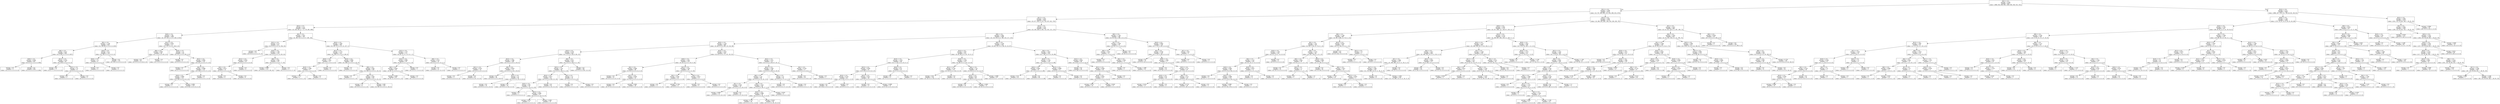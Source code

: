 digraph Tree {
node [shape=box] ;
0 [label="X[2] <= 0.5\nentropy = 3.169\nsamples = 8613\nvalue = [988, 934, 959, 992, 1000, 895, 943, 951, 951]"] ;
1 [label="X[11] <= 0.5\nentropy = 2.938\nsamples = 6145\nvalue = [0, 767, 843, 881, 251, 855, 863, 815, 870]"] ;
0 -> 1 [labeldistance=2.5, labelangle=45, headlabel="True"] ;
2 [label="X[17] <= 0.5\nentropy = 2.632\nsamples = 3425\nvalue = [0, 477, 342, 0, 113, 753, 337, 612, 791]"] ;
1 -> 2 ;
3 [label="X[23] <= 0.5\nentropy = 2.15\nsamples = 1830\nvalue = [0, 328, 162, 0, 7, 0, 176, 491, 666]"] ;
2 -> 3 ;
4 [label="X[20] <= 0.5\nentropy = 1.66\nsamples = 1046\nvalue = [0, 137, 147, 0, 3, 0, 149, 0, 610]"] ;
3 -> 4 ;
5 [label="X[5] <= 0.5\nentropy = 1.108\nsamples = 829\nvalue = [0, 136, 80, 0, 3, 0, 0, 0, 610]"] ;
4 -> 5 ;
6 [label="X[8] <= 0.5\nentropy = 0.557\nsamples = 690\nvalue = [0, 0, 80, 0, 3, 0, 0, 0, 607]"] ;
5 -> 6 ;
7 [label="X[26] <= 0.5\nentropy = 0.045\nsamples = 607\nvalue = [0, 0, 0, 0, 3, 0, 0, 0, 604]"] ;
6 -> 7 ;
8 [label="entropy = 0.0\nsamples = 3\nvalue = [0, 0, 0, 0, 3, 0, 0, 0, 0]"] ;
7 -> 8 ;
9 [label="entropy = 0.0\nsamples = 604\nvalue = [0, 0, 0, 0, 0, 0, 0, 0, 604]"] ;
7 -> 9 ;
10 [label="X[12] <= 0.5\nentropy = 0.224\nsamples = 83\nvalue = [0, 0, 80, 0, 0, 0, 0, 0, 3]"] ;
6 -> 10 ;
11 [label="entropy = 0.0\nsamples = 77\nvalue = [0, 0, 77, 0, 0, 0, 0, 0, 0]"] ;
10 -> 11 ;
12 [label="X[21] <= 0.5\nentropy = 1.0\nsamples = 6\nvalue = [0, 0, 3, 0, 0, 0, 0, 0, 3]"] ;
10 -> 12 ;
13 [label="entropy = 0.0\nsamples = 3\nvalue = [0, 0, 0, 0, 0, 0, 0, 0, 3]"] ;
12 -> 13 ;
14 [label="entropy = 0.0\nsamples = 3\nvalue = [0, 0, 3, 0, 0, 0, 0, 0, 0]"] ;
12 -> 14 ;
15 [label="X[18] <= 0.5\nentropy = 0.15\nsamples = 139\nvalue = [0, 136, 0, 0, 0, 0, 0, 0, 3]"] ;
5 -> 15 ;
16 [label="X[26] <= 0.5\nentropy = 1.0\nsamples = 6\nvalue = [0, 3, 0, 0, 0, 0, 0, 0, 3]"] ;
15 -> 16 ;
17 [label="entropy = 0.0\nsamples = 3\nvalue = [0, 3, 0, 0, 0, 0, 0, 0, 0]"] ;
16 -> 17 ;
18 [label="entropy = 0.0\nsamples = 3\nvalue = [0, 0, 0, 0, 0, 0, 0, 0, 3]"] ;
16 -> 18 ;
19 [label="entropy = 0.0\nsamples = 133\nvalue = [0, 133, 0, 0, 0, 0, 0, 0, 0]"] ;
15 -> 19 ;
20 [label="X[12] <= 0.5\nentropy = 0.932\nsamples = 217\nvalue = [0, 1, 67, 0, 0, 0, 149, 0, 0]"] ;
4 -> 20 ;
21 [label="X[8] <= 0.5\nentropy = 0.093\nsamples = 84\nvalue = [0, 1, 0, 0, 0, 0, 83, 0, 0]"] ;
20 -> 21 ;
22 [label="entropy = 0.0\nsamples = 83\nvalue = [0, 0, 0, 0, 0, 0, 83, 0, 0]"] ;
21 -> 22 ;
23 [label="entropy = 0.0\nsamples = 1\nvalue = [0, 1, 0, 0, 0, 0, 0, 0, 0]"] ;
21 -> 23 ;
24 [label="X[16] <= 0.5\nentropy = 1.0\nsamples = 133\nvalue = [0, 0, 67, 0, 0, 0, 66, 0, 0]"] ;
20 -> 24 ;
25 [label="entropy = 0.0\nsamples = 9\nvalue = [0, 0, 0, 0, 0, 0, 9, 0, 0]"] ;
24 -> 25 ;
26 [label="X[22] <= 0.5\nentropy = 0.995\nsamples = 124\nvalue = [0, 0, 67, 0, 0, 0, 57, 0, 0]"] ;
24 -> 26 ;
27 [label="entropy = 0.0\nsamples = 1\nvalue = [0, 0, 1, 0, 0, 0, 0, 0, 0]"] ;
26 -> 27 ;
28 [label="X[4] <= 0.5\nentropy = 0.996\nsamples = 123\nvalue = [0, 0, 66, 0, 0, 0, 57, 0, 0]"] ;
26 -> 28 ;
29 [label="X[26] <= 0.5\nentropy = 0.994\nsamples = 121\nvalue = [0, 0, 66, 0, 0, 0, 55, 0, 0]"] ;
28 -> 29 ;
30 [label="entropy = 0.0\nsamples = 1\nvalue = [0, 0, 1, 0, 0, 0, 0, 0, 0]"] ;
29 -> 30 ;
31 [label="entropy = 0.995\nsamples = 120\nvalue = [0, 0, 65, 0, 0, 0, 55, 0, 0]"] ;
29 -> 31 ;
32 [label="entropy = 0.0\nsamples = 2\nvalue = [0, 0, 0, 0, 0, 0, 2, 0, 0]"] ;
28 -> 32 ;
33 [label="X[5] <= 0.5\nentropy = 1.507\nsamples = 784\nvalue = [0, 191, 15, 0, 4, 0, 27, 491, 56]"] ;
3 -> 33 ;
34 [label="X[12] <= 0.5\nentropy = 0.74\nsamples = 421\nvalue = [0, 0, 0, 0, 0, 0, 12, 354, 55]"] ;
33 -> 34 ;
35 [label="entropy = 0.0\nsamples = 271\nvalue = [0, 0, 0, 0, 0, 0, 0, 271, 0]"] ;
34 -> 35 ;
36 [label="X[19] <= 0.5\nentropy = 1.295\nsamples = 150\nvalue = [0, 0, 0, 0, 0, 0, 12, 83, 55]"] ;
34 -> 36 ;
37 [label="X[15] <= 0.5\nentropy = 0.918\nsamples = 18\nvalue = [0, 0, 0, 0, 0, 0, 12, 6, 0]"] ;
36 -> 37 ;
38 [label="X[3] <= 0.5\nentropy = 0.971\nsamples = 10\nvalue = [0, 0, 0, 0, 0, 0, 4, 6, 0]"] ;
37 -> 38 ;
39 [label="entropy = 0.0\nsamples = 4\nvalue = [0, 0, 0, 0, 0, 0, 4, 0, 0]"] ;
38 -> 39 ;
40 [label="entropy = 0.0\nsamples = 6\nvalue = [0, 0, 0, 0, 0, 0, 0, 6, 0]"] ;
38 -> 40 ;
41 [label="entropy = 0.0\nsamples = 8\nvalue = [0, 0, 0, 0, 0, 0, 8, 0, 0]"] ;
37 -> 41 ;
42 [label="X[8] <= 0.5\nentropy = 0.98\nsamples = 132\nvalue = [0, 0, 0, 0, 0, 0, 0, 77, 55]"] ;
36 -> 42 ;
43 [label="entropy = 0.999\nsamples = 115\nvalue = [0, 0, 0, 0, 0, 0, 0, 60, 55]"] ;
42 -> 43 ;
44 [label="entropy = 0.0\nsamples = 17\nvalue = [0, 0, 0, 0, 0, 0, 0, 17, 0]"] ;
42 -> 44 ;
45 [label="X[20] <= 0.5\nentropy = 1.493\nsamples = 363\nvalue = [0, 191, 15, 0, 4, 0, 15, 137, 1]"] ;
33 -> 45 ;
46 [label="X[12] <= 0.5\nentropy = 1.174\nsamples = 252\nvalue = [0, 109, 4, 0, 3, 0, 0, 136, 0]"] ;
45 -> 46 ;
47 [label="X[26] <= 0.5\nentropy = 1.855\nsamples = 12\nvalue = [0, 1, 4, 0, 3, 0, 0, 4, 0]"] ;
46 -> 47 ;
48 [label="X[18] <= 0.5\nentropy = 1.406\nsamples = 8\nvalue = [0, 1, 0, 0, 3, 0, 0, 4, 0]"] ;
47 -> 48 ;
49 [label="entropy = 1.371\nsamples = 5\nvalue = [0, 1, 0, 0, 3, 0, 0, 1, 0]"] ;
48 -> 49 ;
50 [label="entropy = 0.0\nsamples = 3\nvalue = [0, 0, 0, 0, 0, 0, 0, 3, 0]"] ;
48 -> 50 ;
51 [label="entropy = 0.0\nsamples = 4\nvalue = [0, 0, 4, 0, 0, 0, 0, 0, 0]"] ;
47 -> 51 ;
52 [label="X[19] <= 0.5\nentropy = 0.993\nsamples = 240\nvalue = [0, 108, 0, 0, 0, 0, 0, 132, 0]"] ;
46 -> 52 ;
53 [label="entropy = 0.0\nsamples = 4\nvalue = [0, 4, 0, 0, 0, 0, 0, 0, 0]"] ;
52 -> 53 ;
54 [label="X[9] <= 0.5\nentropy = 0.99\nsamples = 236\nvalue = [0, 104, 0, 0, 0, 0, 0, 132, 0]"] ;
52 -> 54 ;
55 [label="entropy = 0.0\nsamples = 1\nvalue = [0, 0, 0, 0, 0, 0, 0, 1, 0]"] ;
54 -> 55 ;
56 [label="X[6] <= 0.5\nentropy = 0.99\nsamples = 235\nvalue = [0, 104, 0, 0, 0, 0, 0, 131, 0]"] ;
54 -> 56 ;
57 [label="entropy = 1.0\nsamples = 6\nvalue = [0, 3, 0, 0, 0, 0, 0, 3, 0]"] ;
56 -> 57 ;
58 [label="entropy = 0.99\nsamples = 229\nvalue = [0, 101, 0, 0, 0, 0, 0, 128, 0]"] ;
56 -> 58 ;
59 [label="X[15] <= 0.5\nentropy = 1.227\nsamples = 111\nvalue = [0, 82, 11, 0, 1, 0, 15, 1, 1]"] ;
45 -> 59 ;
60 [label="X[14] <= 0.5\nentropy = 0.682\nsamples = 95\nvalue = [0, 82, 11, 0, 1, 0, 0, 1, 0]"] ;
59 -> 60 ;
61 [label="X[0] <= 0.5\nentropy = 0.604\nsamples = 94\nvalue = [0, 82, 11, 0, 0, 0, 0, 1, 0]"] ;
60 -> 61 ;
62 [label="entropy = 0.608\nsamples = 93\nvalue = [0, 81, 11, 0, 0, 0, 0, 1, 0]"] ;
61 -> 62 ;
63 [label="entropy = 0.0\nsamples = 1\nvalue = [0, 1, 0, 0, 0, 0, 0, 0, 0]"] ;
61 -> 63 ;
64 [label="entropy = 0.0\nsamples = 1\nvalue = [0, 0, 0, 0, 1, 0, 0, 0, 0]"] ;
60 -> 64 ;
65 [label="X[9] <= 0.5\nentropy = 0.337\nsamples = 16\nvalue = [0, 0, 0, 0, 0, 0, 15, 0, 1]"] ;
59 -> 65 ;
66 [label="entropy = 0.0\nsamples = 15\nvalue = [0, 0, 0, 0, 0, 0, 15, 0, 0]"] ;
65 -> 66 ;
67 [label="entropy = 0.0\nsamples = 1\nvalue = [0, 0, 0, 0, 0, 0, 0, 0, 1]"] ;
65 -> 67 ;
68 [label="X[14] <= 0.5\nentropy = 2.35\nsamples = 1595\nvalue = [0, 149, 180, 0, 106, 753, 161, 121, 125]"] ;
2 -> 68 ;
69 [label="X[8] <= 0.5\nentropy = 2.081\nsamples = 1409\nvalue = [0, 114, 152, 0, 0, 748, 153, 117, 125]"] ;
68 -> 69 ;
70 [label="X[20] <= 0.5\nentropy = 1.526\nsamples = 883\nvalue = [0, 48, 0, 0, 0, 592, 121, 84, 38]"] ;
69 -> 70 ;
71 [label="X[18] <= 0.5\nentropy = 0.703\nsamples = 602\nvalue = [0, 5, 0, 0, 0, 520, 0, 64, 13]"] ;
70 -> 71 ;
72 [label="X[23] <= 0.5\nentropy = 1.096\nsamples = 149\nvalue = [0, 0, 0, 0, 0, 87, 0, 59, 3]"] ;
71 -> 72 ;
73 [label="X[21] <= 0.5\nentropy = 0.255\nsamples = 70\nvalue = [0, 0, 0, 0, 0, 67, 0, 0, 3]"] ;
72 -> 73 ;
74 [label="entropy = 0.0\nsamples = 3\nvalue = [0, 0, 0, 0, 0, 0, 0, 0, 3]"] ;
73 -> 74 ;
75 [label="entropy = 0.0\nsamples = 67\nvalue = [0, 0, 0, 0, 0, 67, 0, 0, 0]"] ;
73 -> 75 ;
76 [label="X[9] <= 0.5\nentropy = 0.816\nsamples = 79\nvalue = [0, 0, 0, 0, 0, 20, 0, 59, 0]"] ;
72 -> 76 ;
77 [label="entropy = 0.0\nsamples = 40\nvalue = [0, 0, 0, 0, 0, 0, 0, 40, 0]"] ;
76 -> 77 ;
78 [label="X[12] <= 0.5\nentropy = 1.0\nsamples = 39\nvalue = [0, 0, 0, 0, 0, 20, 0, 19, 0]"] ;
76 -> 78 ;
79 [label="entropy = 0.0\nsamples = 19\nvalue = [0, 0, 0, 0, 0, 0, 0, 19, 0]"] ;
78 -> 79 ;
80 [label="entropy = 0.0\nsamples = 20\nvalue = [0, 0, 0, 0, 0, 20, 0, 0, 0]"] ;
78 -> 80 ;
81 [label="X[0] <= 0.5\nentropy = 0.327\nsamples = 453\nvalue = [0, 5, 0, 0, 0, 433, 0, 5, 10]"] ;
71 -> 81 ;
82 [label="X[23] <= 0.5\nentropy = 1.34\nsamples = 66\nvalue = [0, 5, 0, 0, 0, 46, 0, 5, 10]"] ;
81 -> 82 ;
83 [label="X[24] <= 0.5\nentropy = 0.677\nsamples = 56\nvalue = [0, 0, 0, 0, 0, 46, 0, 0, 10]"] ;
82 -> 83 ;
84 [label="X[10] <= 0.5\nentropy = 0.98\nsamples = 24\nvalue = [0, 0, 0, 0, 0, 14, 0, 0, 10]"] ;
83 -> 84 ;
85 [label="entropy = 0.0\nsamples = 1\nvalue = [0, 0, 0, 0, 0, 0, 0, 0, 1]"] ;
84 -> 85 ;
86 [label="X[22] <= 0.5\nentropy = 0.966\nsamples = 23\nvalue = [0, 0, 0, 0, 0, 14, 0, 0, 9]"] ;
84 -> 86 ;
87 [label="entropy = 0.811\nsamples = 4\nvalue = [0, 0, 0, 0, 0, 3, 0, 0, 1]"] ;
86 -> 87 ;
88 [label="entropy = 0.982\nsamples = 19\nvalue = [0, 0, 0, 0, 0, 11, 0, 0, 8]"] ;
86 -> 88 ;
89 [label="entropy = 0.0\nsamples = 32\nvalue = [0, 0, 0, 0, 0, 32, 0, 0, 0]"] ;
83 -> 89 ;
90 [label="X[5] <= 0.5\nentropy = 1.0\nsamples = 10\nvalue = [0, 5, 0, 0, 0, 0, 0, 5, 0]"] ;
82 -> 90 ;
91 [label="entropy = 0.0\nsamples = 5\nvalue = [0, 0, 0, 0, 0, 0, 0, 5, 0]"] ;
90 -> 91 ;
92 [label="entropy = 0.0\nsamples = 5\nvalue = [0, 5, 0, 0, 0, 0, 0, 0, 0]"] ;
90 -> 92 ;
93 [label="entropy = 0.0\nsamples = 387\nvalue = [0, 0, 0, 0, 0, 387, 0, 0, 0]"] ;
81 -> 93 ;
94 [label="X[10] <= 0.5\nentropy = 2.023\nsamples = 281\nvalue = [0, 43, 0, 0, 0, 72, 121, 20, 25]"] ;
70 -> 94 ;
95 [label="X[26] <= 0.5\nentropy = 1.641\nsamples = 124\nvalue = [0, 43, 0, 0, 0, 3, 54, 0, 24]"] ;
94 -> 95 ;
96 [label="X[5] <= 0.5\nentropy = 0.968\nsamples = 86\nvalue = [0, 34, 0, 0, 0, 0, 52, 0, 0]"] ;
95 -> 96 ;
97 [label="entropy = 0.0\nsamples = 31\nvalue = [0, 0, 0, 0, 0, 0, 31, 0, 0]"] ;
96 -> 97 ;
98 [label="X[21] <= 0.5\nentropy = 0.959\nsamples = 55\nvalue = [0, 34, 0, 0, 0, 0, 21, 0, 0]"] ;
96 -> 98 ;
99 [label="entropy = 0.0\nsamples = 17\nvalue = [0, 17, 0, 0, 0, 0, 0, 0, 0]"] ;
98 -> 99 ;
100 [label="entropy = 0.992\nsamples = 38\nvalue = [0, 17, 0, 0, 0, 0, 21, 0, 0]"] ;
98 -> 100 ;
101 [label="X[12] <= 0.5\nentropy = 1.424\nsamples = 38\nvalue = [0, 9, 0, 0, 0, 3, 2, 0, 24]"] ;
95 -> 101 ;
102 [label="X[3] <= 0.5\nentropy = 0.391\nsamples = 26\nvalue = [0, 0, 0, 0, 0, 0, 2, 0, 24]"] ;
101 -> 102 ;
103 [label="entropy = 0.0\nsamples = 17\nvalue = [0, 0, 0, 0, 0, 0, 0, 0, 17]"] ;
102 -> 103 ;
104 [label="entropy = 0.764\nsamples = 9\nvalue = [0, 0, 0, 0, 0, 0, 2, 0, 7]"] ;
102 -> 104 ;
105 [label="X[3] <= 0.5\nentropy = 0.811\nsamples = 12\nvalue = [0, 9, 0, 0, 0, 3, 0, 0, 0]"] ;
101 -> 105 ;
106 [label="entropy = 0.0\nsamples = 9\nvalue = [0, 9, 0, 0, 0, 0, 0, 0, 0]"] ;
105 -> 106 ;
107 [label="entropy = 0.0\nsamples = 3\nvalue = [0, 0, 0, 0, 0, 3, 0, 0, 0]"] ;
105 -> 107 ;
108 [label="X[22] <= 0.5\nentropy = 1.471\nsamples = 157\nvalue = [0, 0, 0, 0, 0, 69, 67, 20, 1]"] ;
94 -> 108 ;
109 [label="X[25] <= 0.5\nentropy = 1.426\nsamples = 130\nvalue = [0, 0, 0, 0, 0, 69, 41, 20, 0]"] ;
108 -> 109 ;
110 [label="X[6] <= 0.5\nentropy = 1.16\nsamples = 96\nvalue = [0, 0, 0, 0, 0, 52, 41, 3, 0]"] ;
109 -> 110 ;
111 [label="X[1] <= 0.5\nentropy = 0.592\nsamples = 28\nvalue = [0, 0, 0, 0, 0, 4, 24, 0, 0]"] ;
110 -> 111 ;
112 [label="entropy = 0.863\nsamples = 14\nvalue = [0, 0, 0, 0, 0, 4, 10, 0, 0]"] ;
111 -> 112 ;
113 [label="entropy = 0.0\nsamples = 14\nvalue = [0, 0, 0, 0, 0, 0, 14, 0, 0]"] ;
111 -> 113 ;
114 [label="X[0] <= 0.5\nentropy = 1.053\nsamples = 68\nvalue = [0, 0, 0, 0, 0, 48, 17, 3, 0]"] ;
110 -> 114 ;
115 [label="X[23] <= 0.5\nentropy = 0.866\nsamples = 59\nvalue = [0, 0, 0, 0, 0, 42, 17, 0, 0]"] ;
114 -> 115 ;
116 [label="entropy = 0.797\nsamples = 29\nvalue = [0, 0, 0, 0, 0, 22, 7, 0, 0]"] ;
115 -> 116 ;
117 [label="entropy = 0.918\nsamples = 30\nvalue = [0, 0, 0, 0, 0, 20, 10, 0, 0]"] ;
115 -> 117 ;
118 [label="entropy = 0.918\nsamples = 9\nvalue = [0, 0, 0, 0, 0, 6, 0, 3, 0]"] ;
114 -> 118 ;
119 [label="X[5] <= 0.5\nentropy = 1.0\nsamples = 34\nvalue = [0, 0, 0, 0, 0, 17, 0, 17, 0]"] ;
109 -> 119 ;
120 [label="entropy = 0.0\nsamples = 17\nvalue = [0, 0, 0, 0, 0, 17, 0, 0, 0]"] ;
119 -> 120 ;
121 [label="entropy = 0.0\nsamples = 17\nvalue = [0, 0, 0, 0, 0, 0, 0, 17, 0]"] ;
119 -> 121 ;
122 [label="X[5] <= 0.5\nentropy = 0.229\nsamples = 27\nvalue = [0, 0, 0, 0, 0, 0, 26, 0, 1]"] ;
108 -> 122 ;
123 [label="entropy = 0.0\nsamples = 26\nvalue = [0, 0, 0, 0, 0, 0, 26, 0, 0]"] ;
122 -> 123 ;
124 [label="entropy = 0.0\nsamples = 1\nvalue = [0, 0, 0, 0, 0, 0, 0, 0, 1]"] ;
122 -> 124 ;
125 [label="X[9] <= 0.5\nentropy = 2.339\nsamples = 526\nvalue = [0, 66, 152, 0, 0, 156, 32, 33, 87]"] ;
69 -> 125 ;
126 [label="X[13] <= 0.5\nentropy = 1.957\nsamples = 322\nvalue = [0, 65, 68, 0, 0, 147, 32, 9, 1]"] ;
125 -> 126 ;
127 [label="X[19] <= 0.5\nentropy = 1.479\nsamples = 109\nvalue = [0, 17, 59, 0, 0, 0, 32, 0, 1]"] ;
126 -> 127 ;
128 [label="X[23] <= 0.5\nentropy = 0.936\nsamples = 91\nvalue = [0, 0, 59, 0, 0, 0, 32, 0, 0]"] ;
127 -> 128 ;
129 [label="X[24] <= 0.5\nentropy = 0.154\nsamples = 45\nvalue = [0, 0, 44, 0, 0, 0, 1, 0, 0]"] ;
128 -> 129 ;
130 [label="entropy = 0.0\nsamples = 44\nvalue = [0, 0, 44, 0, 0, 0, 0, 0, 0]"] ;
129 -> 130 ;
131 [label="entropy = 0.0\nsamples = 1\nvalue = [0, 0, 0, 0, 0, 0, 1, 0, 0]"] ;
129 -> 131 ;
132 [label="X[25] <= 0.5\nentropy = 0.911\nsamples = 46\nvalue = [0, 0, 15, 0, 0, 0, 31, 0, 0]"] ;
128 -> 132 ;
133 [label="entropy = 0.0\nsamples = 15\nvalue = [0, 0, 0, 0, 0, 0, 15, 0, 0]"] ;
132 -> 133 ;
134 [label="entropy = 0.999\nsamples = 31\nvalue = [0, 0, 15, 0, 0, 0, 16, 0, 0]"] ;
132 -> 134 ;
135 [label="X[26] <= 0.5\nentropy = 0.31\nsamples = 18\nvalue = [0, 17, 0, 0, 0, 0, 0, 0, 1]"] ;
127 -> 135 ;
136 [label="entropy = 0.0\nsamples = 17\nvalue = [0, 17, 0, 0, 0, 0, 0, 0, 0]"] ;
135 -> 136 ;
137 [label="entropy = 0.0\nsamples = 1\nvalue = [0, 0, 0, 0, 0, 0, 0, 0, 1]"] ;
135 -> 137 ;
138 [label="X[18] <= 0.5\nentropy = 1.239\nsamples = 213\nvalue = [0, 48, 9, 0, 0, 147, 0, 9, 0]"] ;
126 -> 138 ;
139 [label="X[21] <= 0.5\nentropy = 0.742\nsamples = 157\nvalue = [0, 14, 9, 0, 0, 134, 0, 0, 0]"] ;
138 -> 139 ;
140 [label="entropy = 0.91\nsamples = 116\nvalue = [0, 14, 9, 0, 0, 93, 0, 0, 0]"] ;
139 -> 140 ;
141 [label="entropy = 0.0\nsamples = 41\nvalue = [0, 0, 0, 0, 0, 41, 0, 0, 0]"] ;
139 -> 141 ;
142 [label="X[4] <= 0.5\nentropy = 1.35\nsamples = 56\nvalue = [0, 34, 0, 0, 0, 13, 0, 9, 0]"] ;
138 -> 142 ;
143 [label="X[23] <= 0.5\nentropy = 0.61\nsamples = 40\nvalue = [0, 34, 0, 0, 0, 6, 0, 0, 0]"] ;
142 -> 143 ;
144 [label="entropy = 0.0\nsamples = 19\nvalue = [0, 19, 0, 0, 0, 0, 0, 0, 0]"] ;
143 -> 144 ;
145 [label="entropy = 0.863\nsamples = 21\nvalue = [0, 15, 0, 0, 0, 6, 0, 0, 0]"] ;
143 -> 145 ;
146 [label="entropy = 0.989\nsamples = 16\nvalue = [0, 0, 0, 0, 0, 7, 0, 9, 0]"] ;
142 -> 146 ;
147 [label="X[4] <= 0.5\nentropy = 1.652\nsamples = 204\nvalue = [0, 1, 84, 0, 0, 9, 0, 24, 86]"] ;
125 -> 147 ;
148 [label="X[19] <= 0.5\nentropy = 1.126\nsamples = 118\nvalue = [0, 1, 22, 0, 0, 9, 0, 0, 86]"] ;
147 -> 148 ;
149 [label="X[20] <= 0.5\nentropy = 0.091\nsamples = 87\nvalue = [0, 1, 0, 0, 0, 0, 0, 0, 86]"] ;
148 -> 149 ;
150 [label="entropy = 0.31\nsamples = 18\nvalue = [0, 1, 0, 0, 0, 0, 0, 0, 17]"] ;
149 -> 150 ;
151 [label="entropy = 0.0\nsamples = 69\nvalue = [0, 0, 0, 0, 0, 0, 0, 0, 69]"] ;
149 -> 151 ;
152 [label="X[13] <= 0.5\nentropy = 0.869\nsamples = 31\nvalue = [0, 0, 22, 0, 0, 9, 0, 0, 0]"] ;
148 -> 152 ;
153 [label="entropy = 0.0\nsamples = 9\nvalue = [0, 0, 0, 0, 0, 9, 0, 0, 0]"] ;
152 -> 153 ;
154 [label="entropy = 0.0\nsamples = 22\nvalue = [0, 0, 22, 0, 0, 0, 0, 0, 0]"] ;
152 -> 154 ;
155 [label="X[13] <= 0.5\nentropy = 0.854\nsamples = 86\nvalue = [0, 0, 62, 0, 0, 0, 0, 24, 0]"] ;
147 -> 155 ;
156 [label="entropy = 0.0\nsamples = 48\nvalue = [0, 0, 48, 0, 0, 0, 0, 0, 0]"] ;
155 -> 156 ;
157 [label="X[21] <= 0.5\nentropy = 0.949\nsamples = 38\nvalue = [0, 0, 14, 0, 0, 0, 0, 24, 0]"] ;
155 -> 157 ;
158 [label="X[18] <= 0.5\nentropy = 0.935\nsamples = 37\nvalue = [0, 0, 13, 0, 0, 0, 0, 24, 0]"] ;
157 -> 158 ;
159 [label="entropy = 0.971\nsamples = 10\nvalue = [0, 0, 4, 0, 0, 0, 0, 6, 0]"] ;
158 -> 159 ;
160 [label="entropy = 0.918\nsamples = 27\nvalue = [0, 0, 9, 0, 0, 0, 0, 18, 0]"] ;
158 -> 160 ;
161 [label="entropy = 0.0\nsamples = 1\nvalue = [0, 0, 1, 0, 0, 0, 0, 0, 0]"] ;
157 -> 161 ;
162 [label="X[0] <= 0.5\nentropy = 1.782\nsamples = 186\nvalue = [0, 35, 28, 0, 106, 5, 8, 4, 0]"] ;
68 -> 162 ;
163 [label="X[7] <= 0.5\nentropy = 1.449\nsamples = 50\nvalue = [0, 34, 3, 0, 1, 0, 8, 4, 0]"] ;
162 -> 163 ;
164 [label="X[9] <= 0.5\nentropy = 2.032\nsamples = 25\nvalue = [0, 9, 3, 0, 1, 0, 8, 4, 0]"] ;
163 -> 164 ;
165 [label="entropy = 0.0\nsamples = 4\nvalue = [0, 0, 0, 0, 0, 0, 4, 0, 0]"] ;
164 -> 165 ;
166 [label="X[5] <= 0.5\nentropy = 2.045\nsamples = 21\nvalue = [0, 9, 3, 0, 1, 0, 4, 4, 0]"] ;
164 -> 166 ;
167 [label="entropy = 0.0\nsamples = 1\nvalue = [0, 0, 1, 0, 0, 0, 0, 0, 0]"] ;
166 -> 167 ;
168 [label="entropy = 1.995\nsamples = 20\nvalue = [0, 9, 2, 0, 1, 0, 4, 4, 0]"] ;
166 -> 168 ;
169 [label="entropy = 0.0\nsamples = 25\nvalue = [0, 25, 0, 0, 0, 0, 0, 0, 0]"] ;
163 -> 169 ;
170 [label="X[18] <= 0.5\nentropy = 0.965\nsamples = 136\nvalue = [0, 1, 25, 0, 105, 5, 0, 0, 0]"] ;
162 -> 170 ;
171 [label="X[5] <= 0.5\nentropy = 0.769\nsamples = 130\nvalue = [0, 1, 25, 0, 104, 0, 0, 0, 0]"] ;
170 -> 171 ;
172 [label="entropy = 0.0\nsamples = 53\nvalue = [0, 0, 0, 0, 53, 0, 0, 0, 0]"] ;
171 -> 172 ;
173 [label="X[26] <= 0.5\nentropy = 1.002\nsamples = 77\nvalue = [0, 1, 25, 0, 51, 0, 0, 0, 0]"] ;
171 -> 173 ;
174 [label="entropy = 0.0\nsamples = 16\nvalue = [0, 0, 16, 0, 0, 0, 0, 0, 0]"] ;
173 -> 174 ;
175 [label="X[22] <= 0.5\nentropy = 0.721\nsamples = 61\nvalue = [0, 1, 9, 0, 51, 0, 0, 0, 0]"] ;
173 -> 175 ;
176 [label="X[20] <= 0.5\nentropy = 0.31\nsamples = 18\nvalue = [0, 1, 0, 0, 17, 0, 0, 0, 0]"] ;
175 -> 176 ;
177 [label="entropy = 0.414\nsamples = 12\nvalue = [0, 1, 0, 0, 11, 0, 0, 0, 0]"] ;
176 -> 177 ;
178 [label="entropy = 0.0\nsamples = 6\nvalue = [0, 0, 0, 0, 6, 0, 0, 0, 0]"] ;
176 -> 178 ;
179 [label="X[9] <= 0.5\nentropy = 0.74\nsamples = 43\nvalue = [0, 0, 9, 0, 34, 0, 0, 0, 0]"] ;
175 -> 179 ;
180 [label="entropy = 0.779\nsamples = 39\nvalue = [0, 0, 9, 0, 30, 0, 0, 0, 0]"] ;
179 -> 180 ;
181 [label="entropy = 0.0\nsamples = 4\nvalue = [0, 0, 0, 0, 4, 0, 0, 0, 0]"] ;
179 -> 181 ;
182 [label="X[7] <= 0.5\nentropy = 0.65\nsamples = 6\nvalue = [0, 0, 0, 0, 1, 5, 0, 0, 0]"] ;
170 -> 182 ;
183 [label="entropy = 0.0\nsamples = 1\nvalue = [0, 0, 0, 0, 1, 0, 0, 0, 0]"] ;
182 -> 183 ;
184 [label="entropy = 0.0\nsamples = 5\nvalue = [0, 0, 0, 0, 0, 5, 0, 0, 0]"] ;
182 -> 184 ;
185 [label="X[13] <= 0.5\nentropy = 2.603\nsamples = 2720\nvalue = [0, 290, 501, 881, 138, 102, 526, 203, 79]"] ;
1 -> 185 ;
186 [label="X[20] <= 0.5\nentropy = 2.282\nsamples = 1731\nvalue = [0, 237, 349, 751, 138, 97, 139, 13, 7]"] ;
185 -> 186 ;
187 [label="X[6] <= 0.5\nentropy = 1.148\nsamples = 602\nvalue = [0, 38, 2, 466, 12, 76, 0, 2, 6]"] ;
186 -> 187 ;
188 [label="X[5] <= 0.5\nentropy = 1.85\nsamples = 259\nvalue = [0, 38, 2, 124, 12, 76, 0, 1, 6]"] ;
187 -> 188 ;
189 [label="X[16] <= 0.5\nentropy = 1.334\nsamples = 161\nvalue = [0, 0, 0, 76, 4, 75, 0, 0, 6]"] ;
188 -> 189 ;
190 [label="X[4] <= 0.5\nentropy = 1.147\nsamples = 155\nvalue = [0, 0, 0, 76, 4, 75, 0, 0, 0]"] ;
189 -> 190 ;
191 [label="X[18] <= 0.5\nentropy = 0.995\nsamples = 140\nvalue = [0, 0, 0, 76, 0, 64, 0, 0, 0]"] ;
190 -> 191 ;
192 [label="entropy = 0.0\nsamples = 17\nvalue = [0, 0, 0, 17, 0, 0, 0, 0, 0]"] ;
191 -> 192 ;
193 [label="X[14] <= 0.5\nentropy = 0.999\nsamples = 123\nvalue = [0, 0, 0, 59, 0, 64, 0, 0, 0]"] ;
191 -> 193 ;
194 [label="entropy = 0.999\nsamples = 122\nvalue = [0, 0, 0, 59, 0, 63, 0, 0, 0]"] ;
193 -> 194 ;
195 [label="entropy = 0.0\nsamples = 1\nvalue = [0, 0, 0, 0, 0, 1, 0, 0, 0]"] ;
193 -> 195 ;
196 [label="X[26] <= 0.5\nentropy = 0.837\nsamples = 15\nvalue = [0, 0, 0, 0, 4, 11, 0, 0, 0]"] ;
190 -> 196 ;
197 [label="entropy = 0.0\nsamples = 11\nvalue = [0, 0, 0, 0, 0, 11, 0, 0, 0]"] ;
196 -> 197 ;
198 [label="entropy = 0.0\nsamples = 4\nvalue = [0, 0, 0, 0, 4, 0, 0, 0, 0]"] ;
196 -> 198 ;
199 [label="entropy = 0.0\nsamples = 6\nvalue = [0, 0, 0, 0, 0, 0, 0, 0, 6]"] ;
189 -> 199 ;
200 [label="X[8] <= 0.5\nentropy = 1.579\nsamples = 98\nvalue = [0, 38, 2, 48, 8, 1, 0, 1, 0]"] ;
188 -> 200 ;
201 [label="X[0] <= 0.5\nentropy = 0.631\nsamples = 39\nvalue = [0, 35, 0, 0, 2, 1, 0, 1, 0]"] ;
200 -> 201 ;
202 [label="entropy = 0.0\nsamples = 35\nvalue = [0, 35, 0, 0, 0, 0, 0, 0, 0]"] ;
201 -> 202 ;
203 [label="X[25] <= 0.5\nentropy = 1.5\nsamples = 4\nvalue = [0, 0, 0, 0, 2, 1, 0, 1, 0]"] ;
201 -> 203 ;
204 [label="entropy = 0.0\nsamples = 2\nvalue = [0, 0, 0, 0, 2, 0, 0, 0, 0]"] ;
203 -> 204 ;
205 [label="entropy = 1.0\nsamples = 2\nvalue = [0, 0, 0, 0, 0, 1, 0, 1, 0]"] ;
203 -> 205 ;
206 [label="X[14] <= 0.5\nentropy = 0.962\nsamples = 59\nvalue = [0, 3, 2, 48, 6, 0, 0, 0, 0]"] ;
200 -> 206 ;
207 [label="entropy = 0.0\nsamples = 40\nvalue = [0, 0, 0, 40, 0, 0, 0, 0, 0]"] ;
206 -> 207 ;
208 [label="X[0] <= 0.5\nentropy = 1.813\nsamples = 19\nvalue = [0, 3, 2, 8, 6, 0, 0, 0, 0]"] ;
206 -> 208 ;
209 [label="entropy = 1.703\nsamples = 16\nvalue = [0, 3, 1, 8, 4, 0, 0, 0, 0]"] ;
208 -> 209 ;
210 [label="X[22] <= 0.5\nentropy = 0.918\nsamples = 3\nvalue = [0, 0, 1, 0, 2, 0, 0, 0, 0]"] ;
208 -> 210 ;
211 [label="entropy = 0.0\nsamples = 1\nvalue = [0, 0, 1, 0, 0, 0, 0, 0, 0]"] ;
210 -> 211 ;
212 [label="entropy = 0.0\nsamples = 2\nvalue = [0, 0, 0, 0, 2, 0, 0, 0, 0]"] ;
210 -> 212 ;
213 [label="X[25] <= 0.5\nentropy = 0.029\nsamples = 343\nvalue = [0, 0, 0, 342, 0, 0, 0, 1, 0]"] ;
187 -> 213 ;
214 [label="entropy = 0.0\nsamples = 341\nvalue = [0, 0, 0, 341, 0, 0, 0, 0, 0]"] ;
213 -> 214 ;
215 [label="X[21] <= 0.5\nentropy = 1.0\nsamples = 2\nvalue = [0, 0, 0, 1, 0, 0, 0, 1, 0]"] ;
213 -> 215 ;
216 [label="entropy = 0.0\nsamples = 1\nvalue = [0, 0, 0, 0, 0, 0, 0, 1, 0]"] ;
215 -> 216 ;
217 [label="entropy = 0.0\nsamples = 1\nvalue = [0, 0, 0, 1, 0, 0, 0, 0, 0]"] ;
215 -> 217 ;
218 [label="X[14] <= 0.5\nentropy = 2.372\nsamples = 1129\nvalue = [0, 199, 347, 285, 126, 21, 139, 11, 1]"] ;
186 -> 218 ;
219 [label="X[22] <= 0.5\nentropy = 2.115\nsamples = 891\nvalue = [0, 196, 328, 207, 0, 20, 128, 11, 1]"] ;
218 -> 219 ;
220 [label="X[4] <= 0.5\nentropy = 1.877\nsamples = 699\nvalue = [0, 196, 314, 137, 0, 11, 30, 11, 0]"] ;
219 -> 220 ;
221 [label="X[7] <= 0.5\nentropy = 1.968\nsamples = 572\nvalue = [0, 196, 209, 115, 0, 11, 30, 11, 0]"] ;
220 -> 221 ;
222 [label="X[17] <= 0.5\nentropy = 1.982\nsamples = 550\nvalue = [0, 174, 209, 115, 0, 11, 30, 11, 0]"] ;
221 -> 222 ;
223 [label="entropy = 0.0\nsamples = 6\nvalue = [0, 0, 0, 0, 0, 0, 6, 0, 0]"] ;
222 -> 223 ;
224 [label="entropy = 1.956\nsamples = 544\nvalue = [0, 174, 209, 115, 0, 11, 24, 11, 0]"] ;
222 -> 224 ;
225 [label="entropy = 0.0\nsamples = 22\nvalue = [0, 22, 0, 0, 0, 0, 0, 0, 0]"] ;
221 -> 225 ;
226 [label="X[25] <= 0.5\nentropy = 0.665\nsamples = 127\nvalue = [0, 0, 105, 22, 0, 0, 0, 0, 0]"] ;
220 -> 226 ;
227 [label="entropy = 0.0\nsamples = 105\nvalue = [0, 0, 105, 0, 0, 0, 0, 0, 0]"] ;
226 -> 227 ;
228 [label="entropy = 0.0\nsamples = 22\nvalue = [0, 0, 0, 22, 0, 0, 0, 0, 0]"] ;
226 -> 228 ;
229 [label="X[7] <= 0.5\nentropy = 1.548\nsamples = 192\nvalue = [0, 0, 14, 70, 0, 9, 98, 0, 1]"] ;
219 -> 229 ;
230 [label="X[17] <= 0.5\nentropy = 1.527\nsamples = 162\nvalue = [0, 0, 14, 41, 0, 9, 97, 0, 1]"] ;
229 -> 230 ;
231 [label="X[4] <= 0.5\nentropy = 0.811\nsamples = 4\nvalue = [0, 0, 1, 0, 0, 0, 3, 0, 0]"] ;
230 -> 231 ;
232 [label="entropy = 0.918\nsamples = 3\nvalue = [0, 0, 1, 0, 0, 0, 2, 0, 0]"] ;
231 -> 232 ;
233 [label="entropy = 0.0\nsamples = 1\nvalue = [0, 0, 0, 0, 0, 0, 1, 0, 0]"] ;
231 -> 233 ;
234 [label="X[4] <= 0.5\nentropy = 1.529\nsamples = 158\nvalue = [0, 0, 13, 41, 0, 9, 94, 0, 1]"] ;
230 -> 234 ;
235 [label="entropy = 1.523\nsamples = 156\nvalue = [0, 0, 13, 39, 0, 9, 94, 0, 1]"] ;
234 -> 235 ;
236 [label="entropy = 0.0\nsamples = 2\nvalue = [0, 0, 0, 2, 0, 0, 0, 0, 0]"] ;
234 -> 236 ;
237 [label="X[1] <= 0.5\nentropy = 0.211\nsamples = 30\nvalue = [0, 0, 0, 29, 0, 0, 1, 0, 0]"] ;
229 -> 237 ;
238 [label="entropy = 0.0\nsamples = 29\nvalue = [0, 0, 0, 29, 0, 0, 0, 0, 0]"] ;
237 -> 238 ;
239 [label="entropy = 0.0\nsamples = 1\nvalue = [0, 0, 0, 0, 0, 0, 1, 0, 0]"] ;
237 -> 239 ;
240 [label="X[26] <= 0.5\nentropy = 1.622\nsamples = 238\nvalue = [0, 3, 19, 78, 126, 1, 11, 0, 0]"] ;
218 -> 240 ;
241 [label="X[24] <= 0.5\nentropy = 1.573\nsamples = 29\nvalue = [0, 1, 5, 16, 0, 0, 7, 0, 0]"] ;
240 -> 241 ;
242 [label="entropy = 0.0\nsamples = 6\nvalue = [0, 0, 0, 0, 0, 0, 6, 0, 0]"] ;
241 -> 242 ;
243 [label="entropy = 1.236\nsamples = 23\nvalue = [0, 1, 5, 16, 0, 0, 1, 0, 0]"] ;
241 -> 243 ;
244 [label="X[21] <= 0.5\nentropy = 1.432\nsamples = 209\nvalue = [0, 2, 14, 62, 126, 1, 4, 0, 0]"] ;
240 -> 244 ;
245 [label="X[3] <= 0.5\nentropy = 0.987\nsamples = 148\nvalue = [0, 0, 5, 27, 114, 0, 2, 0, 0]"] ;
244 -> 245 ;
246 [label="X[8] <= 0.5\nentropy = 0.58\nsamples = 118\nvalue = [0, 0, 2, 9, 106, 0, 1, 0, 0]"] ;
245 -> 246 ;
247 [label="X[5] <= 0.5\nentropy = 1.068\nsamples = 28\nvalue = [0, 0, 0, 8, 19, 0, 1, 0, 0]"] ;
246 -> 247 ;
248 [label="entropy = 0.0\nsamples = 3\nvalue = [0, 0, 0, 0, 3, 0, 0, 0, 0]"] ;
247 -> 248 ;
249 [label="X[17] <= 0.5\nentropy = 1.124\nsamples = 25\nvalue = [0, 0, 0, 8, 16, 0, 1, 0, 0]"] ;
247 -> 249 ;
250 [label="entropy = 0.0\nsamples = 2\nvalue = [0, 0, 0, 0, 2, 0, 0, 0, 0]"] ;
249 -> 250 ;
251 [label="X[1] <= 0.5\nentropy = 1.163\nsamples = 23\nvalue = [0, 0, 0, 8, 14, 0, 1, 0, 0]"] ;
249 -> 251 ;
252 [label="entropy = 0.991\nsamples = 9\nvalue = [0, 0, 0, 4, 5, 0, 0, 0, 0]"] ;
251 -> 252 ;
253 [label="entropy = 1.198\nsamples = 14\nvalue = [0, 0, 0, 4, 9, 0, 1, 0, 0]"] ;
251 -> 253 ;
254 [label="X[15] <= 0.5\nentropy = 0.241\nsamples = 90\nvalue = [0, 0, 2, 1, 87, 0, 0, 0, 0]"] ;
246 -> 254 ;
255 [label="entropy = 0.0\nsamples = 86\nvalue = [0, 0, 0, 0, 86, 0, 0, 0, 0]"] ;
254 -> 255 ;
256 [label="entropy = 1.5\nsamples = 4\nvalue = [0, 0, 2, 1, 1, 0, 0, 0, 0]"] ;
254 -> 256 ;
257 [label="entropy = 1.446\nsamples = 30\nvalue = [0, 0, 3, 18, 8, 0, 1, 0, 0]"] ;
245 -> 257 ;
258 [label="entropy = 1.749\nsamples = 61\nvalue = [0, 2, 9, 35, 12, 1, 2, 0, 0]"] ;
244 -> 258 ;
259 [label="X[7] <= 0.5\nentropy = 2.327\nsamples = 989\nvalue = [0, 53, 152, 130, 0, 5, 387, 190, 72]"] ;
185 -> 259 ;
260 [label="X[4] <= 0.5\nentropy = 2.455\nsamples = 652\nvalue = [0, 52, 152, 130, 0, 5, 51, 190, 72]"] ;
259 -> 260 ;
261 [label="X[1] <= 0.5\nentropy = 2.296\nsamples = 240\nvalue = [0, 52, 58, 18, 0, 5, 35, 0, 72]"] ;
260 -> 261 ;
262 [label="X[20] <= 0.5\nentropy = 1.871\nsamples = 152\nvalue = [0, 51, 56, 5, 0, 5, 35, 0, 0]"] ;
261 -> 262 ;
263 [label="entropy = 0.0\nsamples = 34\nvalue = [0, 0, 34, 0, 0, 0, 0, 0, 0]"] ;
262 -> 263 ;
264 [label="X[16] <= 0.5\nentropy = 1.881\nsamples = 118\nvalue = [0, 51, 22, 5, 0, 5, 35, 0, 0]"] ;
262 -> 264 ;
265 [label="X[23] <= 0.5\nentropy = 1.693\nsamples = 106\nvalue = [0, 51, 14, 1, 0, 5, 35, 0, 0]"] ;
264 -> 265 ;
266 [label="entropy = 0.755\nsamples = 23\nvalue = [0, 5, 0, 0, 0, 0, 18, 0, 0]"] ;
265 -> 266 ;
267 [label="entropy = 1.695\nsamples = 83\nvalue = [0, 46, 14, 1, 0, 5, 17, 0, 0]"] ;
265 -> 267 ;
268 [label="entropy = 0.918\nsamples = 12\nvalue = [0, 0, 8, 4, 0, 0, 0, 0, 0]"] ;
264 -> 268 ;
269 [label="X[24] <= 0.5\nentropy = 0.842\nsamples = 88\nvalue = [0, 1, 2, 13, 0, 0, 0, 0, 72]"] ;
261 -> 269 ;
270 [label="X[23] <= 0.5\nentropy = 0.104\nsamples = 73\nvalue = [0, 0, 0, 1, 0, 0, 0, 0, 72]"] ;
269 -> 270 ;
271 [label="X[6] <= 0.5\nentropy = 0.179\nsamples = 37\nvalue = [0, 0, 0, 1, 0, 0, 0, 0, 36]"] ;
270 -> 271 ;
272 [label="entropy = 0.0\nsamples = 7\nvalue = [0, 0, 0, 0, 0, 0, 0, 0, 7]"] ;
271 -> 272 ;
273 [label="entropy = 0.211\nsamples = 30\nvalue = [0, 0, 0, 1, 0, 0, 0, 0, 29]"] ;
271 -> 273 ;
274 [label="entropy = 0.0\nsamples = 36\nvalue = [0, 0, 0, 0, 0, 0, 0, 0, 36]"] ;
270 -> 274 ;
275 [label="X[16] <= 0.5\nentropy = 0.906\nsamples = 15\nvalue = [0, 1, 2, 12, 0, 0, 0, 0, 0]"] ;
269 -> 275 ;
276 [label="X[22] <= 0.5\nentropy = 0.918\nsamples = 3\nvalue = [0, 1, 2, 0, 0, 0, 0, 0, 0]"] ;
275 -> 276 ;
277 [label="entropy = 0.0\nsamples = 2\nvalue = [0, 0, 2, 0, 0, 0, 0, 0, 0]"] ;
276 -> 277 ;
278 [label="entropy = 0.0\nsamples = 1\nvalue = [0, 1, 0, 0, 0, 0, 0, 0, 0]"] ;
276 -> 278 ;
279 [label="entropy = 0.0\nsamples = 12\nvalue = [0, 0, 0, 12, 0, 0, 0, 0, 0]"] ;
275 -> 279 ;
280 [label="X[23] <= 0.5\nentropy = 1.694\nsamples = 412\nvalue = [0, 0, 94, 112, 0, 0, 16, 190, 0]"] ;
260 -> 280 ;
281 [label="X[17] <= 0.5\nentropy = 0.995\nsamples = 174\nvalue = [0, 0, 94, 80, 0, 0, 0, 0, 0]"] ;
280 -> 281 ;
282 [label="entropy = 0.0\nsamples = 79\nvalue = [0, 0, 0, 79, 0, 0, 0, 0, 0]"] ;
281 -> 282 ;
283 [label="X[19] <= 0.5\nentropy = 0.084\nsamples = 95\nvalue = [0, 0, 94, 1, 0, 0, 0, 0, 0]"] ;
281 -> 283 ;
284 [label="entropy = 0.0\nsamples = 1\nvalue = [0, 0, 0, 1, 0, 0, 0, 0, 0]"] ;
283 -> 284 ;
285 [label="entropy = 0.0\nsamples = 94\nvalue = [0, 0, 94, 0, 0, 0, 0, 0, 0]"] ;
283 -> 285 ;
286 [label="X[8] <= 0.5\nentropy = 0.91\nsamples = 238\nvalue = [0, 0, 0, 32, 0, 0, 16, 190, 0]"] ;
280 -> 286 ;
287 [label="X[19] <= 0.5\nentropy = 0.967\nsamples = 56\nvalue = [0, 0, 0, 22, 0, 0, 0, 34, 0]"] ;
286 -> 287 ;
288 [label="entropy = 0.0\nsamples = 22\nvalue = [0, 0, 0, 22, 0, 0, 0, 0, 0]"] ;
287 -> 288 ;
289 [label="entropy = 0.0\nsamples = 34\nvalue = [0, 0, 0, 0, 0, 0, 0, 34, 0]"] ;
287 -> 289 ;
290 [label="entropy = 0.729\nsamples = 182\nvalue = [0, 0, 0, 10, 0, 0, 16, 156, 0]"] ;
286 -> 290 ;
291 [label="X[0] <= 0.5\nentropy = 0.029\nsamples = 337\nvalue = [0, 1, 0, 0, 0, 0, 336, 0, 0]"] ;
259 -> 291 ;
292 [label="entropy = 0.0\nsamples = 1\nvalue = [0, 1, 0, 0, 0, 0, 0, 0, 0]"] ;
291 -> 292 ;
293 [label="entropy = 0.0\nsamples = 336\nvalue = [0, 0, 0, 0, 0, 0, 336, 0, 0]"] ;
291 -> 293 ;
294 [label="X[14] <= 0.5\nentropy = 2.371\nsamples = 2468\nvalue = [988, 167, 116, 111, 749, 40, 80, 136, 81]"] ;
0 -> 294 [labeldistance=2.5, labelangle=-45, headlabel="False"] ;
295 [label="X[26] <= 0.5\nentropy = 1.794\nsamples = 1094\nvalue = [737, 52, 97, 31, 0, 33, 51, 45, 48]"] ;
294 -> 295 ;
296 [label="X[10] <= 0.5\nentropy = 2.791\nsamples = 267\nvalue = [46, 43, 43, 31, 0, 31, 39, 34, 0]"] ;
295 -> 296 ;
297 [label="X[9] <= 0.5\nentropy = 2.539\nsamples = 146\nvalue = [22, 3, 25, 31, 0, 5, 27, 33, 0]"] ;
296 -> 297 ;
298 [label="X[13] <= 0.5\nentropy = 1.887\nsamples = 53\nvalue = [1, 3, 2, 31, 0, 2, 10, 4, 0]"] ;
297 -> 298 ;
299 [label="X[7] <= 0.5\nentropy = 1.033\nsamples = 35\nvalue = [0, 3, 2, 28, 0, 2, 0, 0, 0]"] ;
298 -> 299 ;
300 [label="X[16] <= 0.5\nentropy = 0.548\nsamples = 31\nvalue = [0, 1, 2, 28, 0, 0, 0, 0, 0]"] ;
299 -> 300 ;
301 [label="X[5] <= 0.5\nentropy = 0.216\nsamples = 29\nvalue = [0, 0, 1, 28, 0, 0, 0, 0, 0]"] ;
300 -> 301 ;
302 [label="X[19] <= 0.5\nentropy = 0.439\nsamples = 11\nvalue = [0, 0, 1, 10, 0, 0, 0, 0, 0]"] ;
301 -> 302 ;
303 [label="entropy = 0.469\nsamples = 10\nvalue = [0, 0, 1, 9, 0, 0, 0, 0, 0]"] ;
302 -> 303 ;
304 [label="entropy = 0.0\nsamples = 1\nvalue = [0, 0, 0, 1, 0, 0, 0, 0, 0]"] ;
302 -> 304 ;
305 [label="entropy = 0.0\nsamples = 18\nvalue = [0, 0, 0, 18, 0, 0, 0, 0, 0]"] ;
301 -> 305 ;
306 [label="X[3] <= 0.5\nentropy = 1.0\nsamples = 2\nvalue = [0, 1, 1, 0, 0, 0, 0, 0, 0]"] ;
300 -> 306 ;
307 [label="entropy = 0.0\nsamples = 1\nvalue = [0, 1, 0, 0, 0, 0, 0, 0, 0]"] ;
306 -> 307 ;
308 [label="entropy = 0.0\nsamples = 1\nvalue = [0, 0, 1, 0, 0, 0, 0, 0, 0]"] ;
306 -> 308 ;
309 [label="X[22] <= 0.5\nentropy = 1.0\nsamples = 4\nvalue = [0, 2, 0, 0, 0, 2, 0, 0, 0]"] ;
299 -> 309 ;
310 [label="entropy = 0.0\nsamples = 2\nvalue = [0, 2, 0, 0, 0, 0, 0, 0, 0]"] ;
309 -> 310 ;
311 [label="entropy = 0.0\nsamples = 2\nvalue = [0, 0, 0, 0, 0, 2, 0, 0, 0]"] ;
309 -> 311 ;
312 [label="X[6] <= 0.5\nentropy = 1.616\nsamples = 18\nvalue = [1, 0, 0, 3, 0, 0, 10, 4, 0]"] ;
298 -> 312 ;
313 [label="X[4] <= 0.5\nentropy = 0.991\nsamples = 13\nvalue = [0, 0, 0, 1, 0, 0, 10, 2, 0]"] ;
312 -> 313 ;
314 [label="X[8] <= 0.5\nentropy = 0.866\nsamples = 11\nvalue = [0, 0, 0, 1, 0, 0, 9, 1, 0]"] ;
313 -> 314 ;
315 [label="entropy = 0.0\nsamples = 1\nvalue = [0, 0, 0, 0, 0, 0, 1, 0, 0]"] ;
314 -> 315 ;
316 [label="entropy = 0.922\nsamples = 10\nvalue = [0, 0, 0, 1, 0, 0, 8, 1, 0]"] ;
314 -> 316 ;
317 [label="X[7] <= 0.5\nentropy = 1.0\nsamples = 2\nvalue = [0, 0, 0, 0, 0, 0, 1, 1, 0]"] ;
313 -> 317 ;
318 [label="entropy = 0.0\nsamples = 1\nvalue = [0, 0, 0, 0, 0, 0, 0, 1, 0]"] ;
317 -> 318 ;
319 [label="entropy = 0.0\nsamples = 1\nvalue = [0, 0, 0, 0, 0, 0, 1, 0, 0]"] ;
317 -> 319 ;
320 [label="X[17] <= 0.5\nentropy = 1.522\nsamples = 5\nvalue = [1, 0, 0, 2, 0, 0, 0, 2, 0]"] ;
312 -> 320 ;
321 [label="X[24] <= 0.5\nentropy = 0.918\nsamples = 3\nvalue = [1, 0, 0, 2, 0, 0, 0, 0, 0]"] ;
320 -> 321 ;
322 [label="entropy = 0.0\nsamples = 1\nvalue = [1, 0, 0, 0, 0, 0, 0, 0, 0]"] ;
321 -> 322 ;
323 [label="entropy = 0.0\nsamples = 2\nvalue = [0, 0, 0, 2, 0, 0, 0, 0, 0]"] ;
321 -> 323 ;
324 [label="entropy = 0.0\nsamples = 2\nvalue = [0, 0, 0, 0, 0, 0, 0, 2, 0]"] ;
320 -> 324 ;
325 [label="X[8] <= 0.5\nentropy = 2.115\nsamples = 93\nvalue = [21, 0, 23, 0, 0, 3, 17, 29, 0]"] ;
297 -> 325 ;
326 [label="X[23] <= 0.5\nentropy = 1.463\nsamples = 36\nvalue = [21, 0, 0, 0, 0, 1, 4, 10, 0]"] ;
325 -> 326 ;
327 [label="X[20] <= 0.5\nentropy = 1.053\nsamples = 18\nvalue = [13, 0, 0, 0, 0, 1, 4, 0, 0]"] ;
326 -> 327 ;
328 [label="entropy = 0.0\nsamples = 11\nvalue = [11, 0, 0, 0, 0, 0, 0, 0, 0]"] ;
327 -> 328 ;
329 [label="X[25] <= 0.5\nentropy = 1.379\nsamples = 7\nvalue = [2, 0, 0, 0, 0, 1, 4, 0, 0]"] ;
327 -> 329 ;
330 [label="entropy = 0.918\nsamples = 6\nvalue = [2, 0, 0, 0, 0, 0, 4, 0, 0]"] ;
329 -> 330 ;
331 [label="entropy = 0.0\nsamples = 1\nvalue = [0, 0, 0, 0, 0, 1, 0, 0, 0]"] ;
329 -> 331 ;
332 [label="X[20] <= 0.5\nentropy = 0.991\nsamples = 18\nvalue = [8, 0, 0, 0, 0, 0, 0, 10, 0]"] ;
326 -> 332 ;
333 [label="entropy = 0.0\nsamples = 10\nvalue = [0, 0, 0, 0, 0, 0, 0, 10, 0]"] ;
332 -> 333 ;
334 [label="entropy = 0.0\nsamples = 8\nvalue = [8, 0, 0, 0, 0, 0, 0, 0, 0]"] ;
332 -> 334 ;
335 [label="X[19] <= 0.5\nentropy = 1.713\nsamples = 57\nvalue = [0, 0, 23, 0, 0, 2, 13, 19, 0]"] ;
325 -> 335 ;
336 [label="X[23] <= 0.5\nentropy = 1.141\nsamples = 20\nvalue = [0, 0, 1, 0, 0, 0, 13, 6, 0]"] ;
335 -> 336 ;
337 [label="entropy = 0.0\nsamples = 3\nvalue = [0, 0, 0, 0, 0, 0, 3, 0, 0]"] ;
336 -> 337 ;
338 [label="entropy = 1.221\nsamples = 17\nvalue = [0, 0, 1, 0, 0, 0, 10, 6, 0]"] ;
336 -> 338 ;
339 [label="X[5] <= 0.5\nentropy = 1.204\nsamples = 37\nvalue = [0, 0, 22, 0, 0, 2, 0, 13, 0]"] ;
335 -> 339 ;
340 [label="X[23] <= 0.5\nentropy = 0.567\nsamples = 15\nvalue = [0, 0, 13, 0, 0, 2, 0, 0, 0]"] ;
339 -> 340 ;
341 [label="entropy = 0.0\nsamples = 13\nvalue = [0, 0, 13, 0, 0, 0, 0, 0, 0]"] ;
340 -> 341 ;
342 [label="entropy = 0.0\nsamples = 2\nvalue = [0, 0, 0, 0, 0, 2, 0, 0, 0]"] ;
340 -> 342 ;
343 [label="X[24] <= 0.5\nentropy = 0.976\nsamples = 22\nvalue = [0, 0, 9, 0, 0, 0, 0, 13, 0]"] ;
339 -> 343 ;
344 [label="entropy = 0.0\nsamples = 13\nvalue = [0, 0, 0, 0, 0, 0, 0, 13, 0]"] ;
343 -> 344 ;
345 [label="entropy = 0.0\nsamples = 9\nvalue = [0, 0, 9, 0, 0, 0, 0, 0, 0]"] ;
343 -> 345 ;
346 [label="X[5] <= 0.5\nentropy = 2.264\nsamples = 121\nvalue = [24, 40, 18, 0, 0, 26, 12, 1, 0]"] ;
296 -> 346 ;
347 [label="X[20] <= 0.5\nentropy = 1.829\nsamples = 52\nvalue = [24, 0, 14, 0, 0, 10, 3, 1, 0]"] ;
346 -> 347 ;
348 [label="X[15] <= 0.5\nentropy = 0.874\nsamples = 34\nvalue = [24, 0, 0, 0, 0, 10, 0, 0, 0]"] ;
347 -> 348 ;
349 [label="X[19] <= 0.5\nentropy = 1.0\nsamples = 20\nvalue = [10, 0, 0, 0, 0, 10, 0, 0, 0]"] ;
348 -> 349 ;
350 [label="entropy = 0.0\nsamples = 10\nvalue = [0, 0, 0, 0, 0, 10, 0, 0, 0]"] ;
349 -> 350 ;
351 [label="entropy = 0.0\nsamples = 10\nvalue = [10, 0, 0, 0, 0, 0, 0, 0, 0]"] ;
349 -> 351 ;
352 [label="entropy = 0.0\nsamples = 14\nvalue = [14, 0, 0, 0, 0, 0, 0, 0, 0]"] ;
348 -> 352 ;
353 [label="X[7] <= 0.5\nentropy = 0.944\nsamples = 18\nvalue = [0, 0, 14, 0, 0, 0, 3, 1, 0]"] ;
347 -> 353 ;
354 [label="X[12] <= 0.5\nentropy = 0.353\nsamples = 15\nvalue = [0, 0, 14, 0, 0, 0, 1, 0, 0]"] ;
353 -> 354 ;
355 [label="entropy = 0.503\nsamples = 9\nvalue = [0, 0, 8, 0, 0, 0, 1, 0, 0]"] ;
354 -> 355 ;
356 [label="entropy = 0.0\nsamples = 6\nvalue = [0, 0, 6, 0, 0, 0, 0, 0, 0]"] ;
354 -> 356 ;
357 [label="X[17] <= 0.5\nentropy = 0.918\nsamples = 3\nvalue = [0, 0, 0, 0, 0, 0, 2, 1, 0]"] ;
353 -> 357 ;
358 [label="entropy = 0.0\nsamples = 2\nvalue = [0, 0, 0, 0, 0, 0, 2, 0, 0]"] ;
357 -> 358 ;
359 [label="entropy = 0.0\nsamples = 1\nvalue = [0, 0, 0, 0, 0, 0, 0, 1, 0]"] ;
357 -> 359 ;
360 [label="X[13] <= 0.5\nentropy = 1.566\nsamples = 69\nvalue = [0, 40, 4, 0, 0, 16, 9, 0, 0]"] ;
346 -> 360 ;
361 [label="X[20] <= 0.5\nentropy = 0.822\nsamples = 35\nvalue = [0, 26, 0, 0, 0, 0, 9, 0, 0]"] ;
360 -> 361 ;
362 [label="entropy = 0.0\nsamples = 9\nvalue = [0, 9, 0, 0, 0, 0, 0, 0, 0]"] ;
361 -> 362 ;
363 [label="entropy = 0.931\nsamples = 26\nvalue = [0, 17, 0, 0, 0, 0, 9, 0, 0]"] ;
361 -> 363 ;
364 [label="X[22] <= 0.5\nentropy = 1.402\nsamples = 34\nvalue = [0, 14, 4, 0, 0, 16, 0, 0, 0]"] ;
360 -> 364 ;
365 [label="X[17] <= 0.5\nentropy = 0.964\nsamples = 21\nvalue = [0, 1, 4, 0, 0, 16, 0, 0, 0]"] ;
364 -> 365 ;
366 [label="entropy = 0.0\nsamples = 3\nvalue = [0, 0, 3, 0, 0, 0, 0, 0, 0]"] ;
365 -> 366 ;
367 [label="X[20] <= 0.5\nentropy = 0.614\nsamples = 18\nvalue = [0, 1, 1, 0, 0, 16, 0, 0, 0]"] ;
365 -> 367 ;
368 [label="entropy = 0.371\nsamples = 14\nvalue = [0, 1, 0, 0, 0, 13, 0, 0, 0]"] ;
367 -> 368 ;
369 [label="entropy = 0.811\nsamples = 4\nvalue = [0, 0, 1, 0, 0, 3, 0, 0, 0]"] ;
367 -> 369 ;
370 [label="entropy = 0.0\nsamples = 13\nvalue = [0, 13, 0, 0, 0, 0, 0, 0, 0]"] ;
364 -> 370 ;
371 [label="X[9] <= 0.5\nentropy = 0.976\nsamples = 827\nvalue = [691, 9, 54, 0, 0, 2, 12, 11, 48]"] ;
295 -> 371 ;
372 [label="X[21] <= 0.5\nentropy = 0.658\nsamples = 766\nvalue = [687, 5, 43, 0, 0, 2, 4, 2, 23]"] ;
371 -> 372 ;
373 [label="X[3] <= 0.5\nentropy = 0.485\nsamples = 737\nvalue = [687, 5, 19, 0, 0, 0, 4, 2, 20]"] ;
372 -> 373 ;
374 [label="X[18] <= 0.5\nentropy = 0.23\nsamples = 651\nvalue = [633, 5, 2, 0, 0, 0, 0, 2, 9]"] ;
373 -> 374 ;
375 [label="X[6] <= 0.5\nentropy = 0.147\nsamples = 638\nvalue = [628, 3, 2, 0, 0, 0, 0, 2, 3]"] ;
374 -> 375 ;
376 [label="X[17] <= 0.5\nentropy = 0.065\nsamples = 631\nvalue = [627, 1, 2, 0, 0, 0, 0, 0, 1]"] ;
375 -> 376 ;
377 [label="X[7] <= 0.5\nentropy = 1.792\nsamples = 6\nvalue = [3, 1, 1, 0, 0, 0, 0, 0, 1]"] ;
376 -> 377 ;
378 [label="X[12] <= 0.5\nentropy = 1.371\nsamples = 5\nvalue = [3, 0, 1, 0, 0, 0, 0, 0, 1]"] ;
377 -> 378 ;
379 [label="entropy = 1.585\nsamples = 3\nvalue = [1, 0, 1, 0, 0, 0, 0, 0, 1]"] ;
378 -> 379 ;
380 [label="entropy = 0.0\nsamples = 2\nvalue = [2, 0, 0, 0, 0, 0, 0, 0, 0]"] ;
378 -> 380 ;
381 [label="entropy = 0.0\nsamples = 1\nvalue = [0, 1, 0, 0, 0, 0, 0, 0, 0]"] ;
377 -> 381 ;
382 [label="X[10] <= 0.5\nentropy = 0.017\nsamples = 625\nvalue = [624, 0, 1, 0, 0, 0, 0, 0, 0]"] ;
376 -> 382 ;
383 [label="entropy = 0.0\nsamples = 594\nvalue = [594, 0, 0, 0, 0, 0, 0, 0, 0]"] ;
382 -> 383 ;
384 [label="X[22] <= 0.5\nentropy = 0.206\nsamples = 31\nvalue = [30, 0, 1, 0, 0, 0, 0, 0, 0]"] ;
382 -> 384 ;
385 [label="entropy = 0.0\nsamples = 22\nvalue = [22, 0, 0, 0, 0, 0, 0, 0, 0]"] ;
384 -> 385 ;
386 [label="entropy = 0.503\nsamples = 9\nvalue = [8, 0, 1, 0, 0, 0, 0, 0, 0]"] ;
384 -> 386 ;
387 [label="X[11] <= 0.5\nentropy = 1.95\nsamples = 7\nvalue = [1, 2, 0, 0, 0, 0, 0, 2, 2]"] ;
375 -> 387 ;
388 [label="entropy = 0.0\nsamples = 1\nvalue = [1, 0, 0, 0, 0, 0, 0, 0, 0]"] ;
387 -> 388 ;
389 [label="X[4] <= 0.5\nentropy = 1.585\nsamples = 6\nvalue = [0, 2, 0, 0, 0, 0, 0, 2, 2]"] ;
387 -> 389 ;
390 [label="entropy = 1.522\nsamples = 5\nvalue = [0, 2, 0, 0, 0, 0, 0, 1, 2]"] ;
389 -> 390 ;
391 [label="entropy = 0.0\nsamples = 1\nvalue = [0, 0, 0, 0, 0, 0, 0, 1, 0]"] ;
389 -> 391 ;
392 [label="X[23] <= 0.5\nentropy = 1.46\nsamples = 13\nvalue = [5, 2, 0, 0, 0, 0, 0, 0, 6]"] ;
374 -> 392 ;
393 [label="entropy = 0.0\nsamples = 1\nvalue = [1, 0, 0, 0, 0, 0, 0, 0, 0]"] ;
392 -> 393 ;
394 [label="entropy = 1.459\nsamples = 12\nvalue = [4, 2, 0, 0, 0, 0, 0, 0, 6]"] ;
392 -> 394 ;
395 [label="X[8] <= 0.5\nentropy = 1.469\nsamples = 86\nvalue = [54, 0, 17, 0, 0, 0, 4, 0, 11]"] ;
373 -> 395 ;
396 [label="entropy = 0.0\nsamples = 1\nvalue = [0, 0, 0, 0, 0, 0, 0, 0, 1]"] ;
395 -> 396 ;
397 [label="entropy = 1.451\nsamples = 85\nvalue = [54, 0, 17, 0, 0, 0, 4, 0, 10]"] ;
395 -> 397 ;
398 [label="entropy = 0.831\nsamples = 29\nvalue = [0, 0, 24, 0, 0, 2, 0, 0, 3]"] ;
372 -> 398 ;
399 [label="X[23] <= 0.5\nentropy = 2.28\nsamples = 61\nvalue = [4, 4, 11, 0, 0, 0, 8, 9, 25]"] ;
371 -> 399 ;
400 [label="entropy = 0.0\nsamples = 1\nvalue = [0, 0, 0, 0, 0, 0, 1, 0, 0]"] ;
399 -> 400 ;
401 [label="entropy = 2.268\nsamples = 60\nvalue = [4, 4, 11, 0, 0, 0, 7, 9, 25]"] ;
399 -> 401 ;
402 [label="X[22] <= 0.5\nentropy = 2.094\nsamples = 1374\nvalue = [251, 115, 19, 80, 749, 7, 29, 91, 33]"] ;
294 -> 402 ;
403 [label="X[5] <= 0.5\nentropy = 2.095\nsamples = 1283\nvalue = [190, 115, 19, 80, 720, 7, 28, 91, 33]"] ;
402 -> 403 ;
404 [label="entropy = 0.828\nsamples = 115\nvalue = [30, 0, 0, 0, 85, 0, 0, 0, 0]"] ;
403 -> 404 ;
405 [label="X[25] <= 0.5\nentropy = 2.167\nsamples = 1168\nvalue = [160, 115, 19, 80, 635, 7, 28, 91, 33]"] ;
403 -> 405 ;
406 [label="X[10] <= 0.5\nentropy = 2.163\nsamples = 1135\nvalue = [137, 115, 19, 80, 625, 7, 28, 91, 33]"] ;
405 -> 406 ;
407 [label="X[20] <= 0.5\nentropy = 2.218\nsamples = 1055\nvalue = [117, 115, 19, 80, 565, 7, 28, 91, 33]"] ;
406 -> 407 ;
408 [label="X[23] <= 0.5\nentropy = 0.992\nsamples = 29\nvalue = [16, 0, 0, 0, 13, 0, 0, 0, 0]"] ;
407 -> 408 ;
409 [label="entropy = 0.0\nsamples = 1\nvalue = [0, 0, 0, 0, 1, 0, 0, 0, 0]"] ;
408 -> 409 ;
410 [label="entropy = 0.985\nsamples = 28\nvalue = [16, 0, 0, 0, 12, 0, 0, 0, 0]"] ;
408 -> 410 ;
411 [label="X[8] <= 0.5\nentropy = 2.218\nsamples = 1026\nvalue = [101, 115, 19, 80, 552, 7, 28, 91, 33]"] ;
407 -> 411 ;
412 [label="entropy = 0.831\nsamples = 19\nvalue = [14, 0, 0, 0, 5, 0, 0, 0, 0]"] ;
411 -> 412 ;
413 [label="X[17] <= 0.5\nentropy = 2.208\nsamples = 1007\nvalue = [87, 115, 19, 80, 547, 7, 28, 91, 33]"] ;
411 -> 413 ;
414 [label="entropy = 0.985\nsamples = 7\nvalue = [4, 0, 0, 0, 3, 0, 0, 0, 0]"] ;
413 -> 414 ;
415 [label="entropy = 2.206\nsamples = 1000\nvalue = [83, 115, 19, 80, 544, 7, 28, 91, 33]"] ;
413 -> 415 ;
416 [label="entropy = 0.811\nsamples = 80\nvalue = [20, 0, 0, 0, 60, 0, 0, 0, 0]"] ;
406 -> 416 ;
417 [label="entropy = 0.885\nsamples = 33\nvalue = [23, 0, 0, 0, 10, 0, 0, 0, 0]"] ;
405 -> 417 ;
418 [label="entropy = 0.984\nsamples = 91\nvalue = [61, 0, 0, 0, 29, 0, 1, 0, 0]"] ;
402 -> 418 ;
}